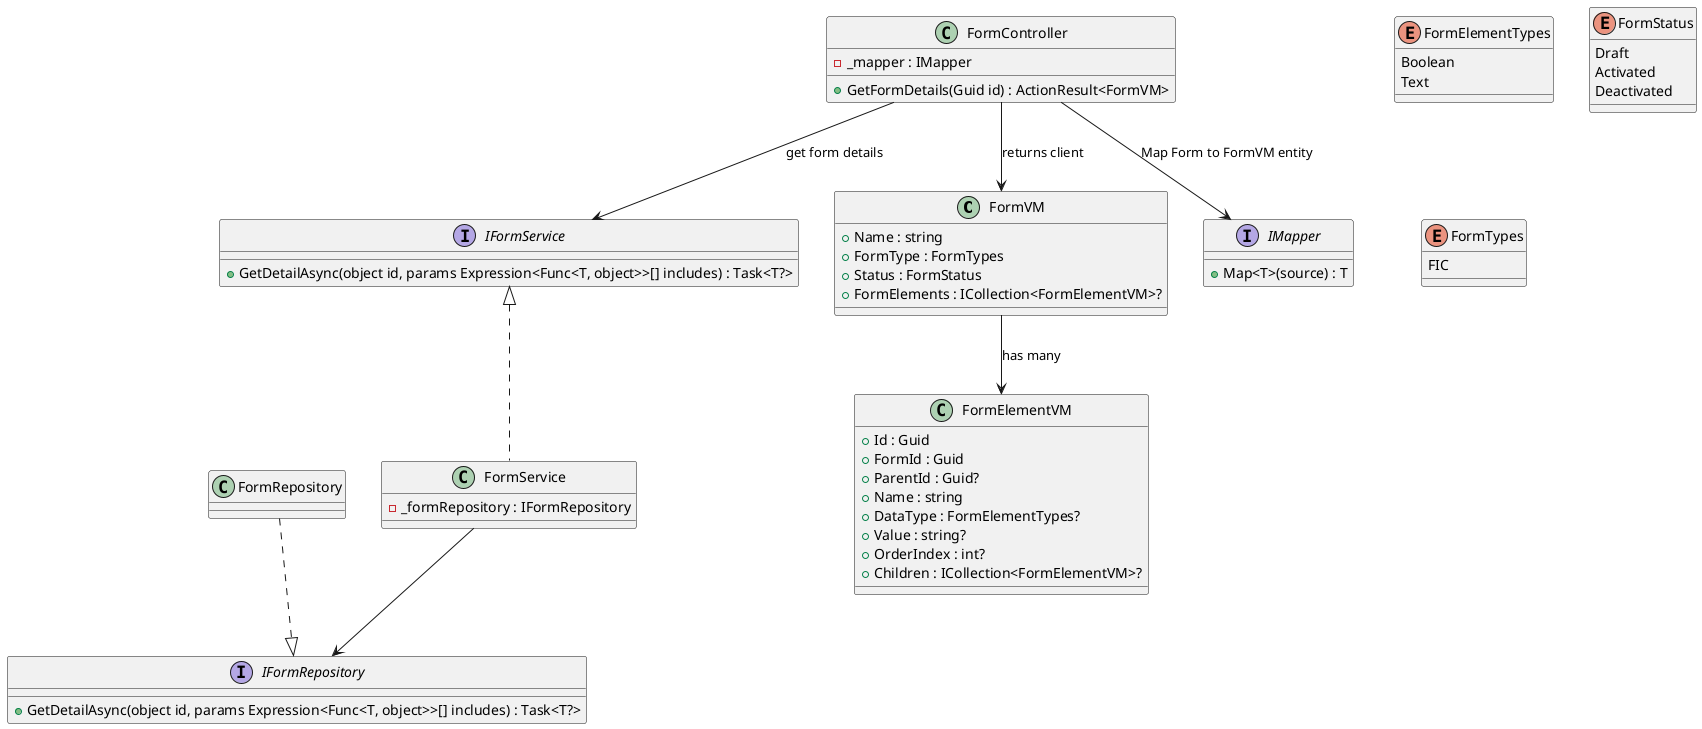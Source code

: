 
@startuml

' Entity

' ViewModel
class FormVM {
    +Name : string
    +FormType : FormTypes
    +Status : FormStatus
    +FormElements : ICollection<FormElementVM>?
}

class FormElementVM {
    +Id : Guid
    +FormId : Guid
    +ParentId : Guid?
    +Name : string
    +DataType : FormElementTypes?
    +Value : string?
    +OrderIndex : int?
    +Children : ICollection<FormElementVM>?
}

' Service Layer
interface IFormService {
    +GetDetailAsync(object id, params Expression<Func<T, object>>[] includes) : Task<T?>
}

class FormService {
    -_formRepository : IFormRepository
}

interface IFormRepository {
    +GetDetailAsync(object id, params Expression<Func<T, object>>[] includes) : Task<T?>
}

class FormRepository {
}

' Controller
class FormController {
    -_mapper : IMapper

    +GetFormDetails(Guid id) : ActionResult<FormVM>
}

interface IMapper {
    +Map<T>(source) : T
}

enum FormElementTypes {
    Boolean
    Text
}

enum FormStatus {
    Draft
    Activated
    Deactivated
}

enum FormTypes {
    FIC
}

' Relationships (with comments on arrows)
FormController --> FormVM : "returns client"
FormVM --> FormElementVM : "has many"
FormController --> IMapper : "Map Form to FormVM entity"
FormService .U.|> IFormService
FormRepository ..|> IFormRepository
FormController --> IFormService : "get form details"
FormService --> IFormRepository
@enduml